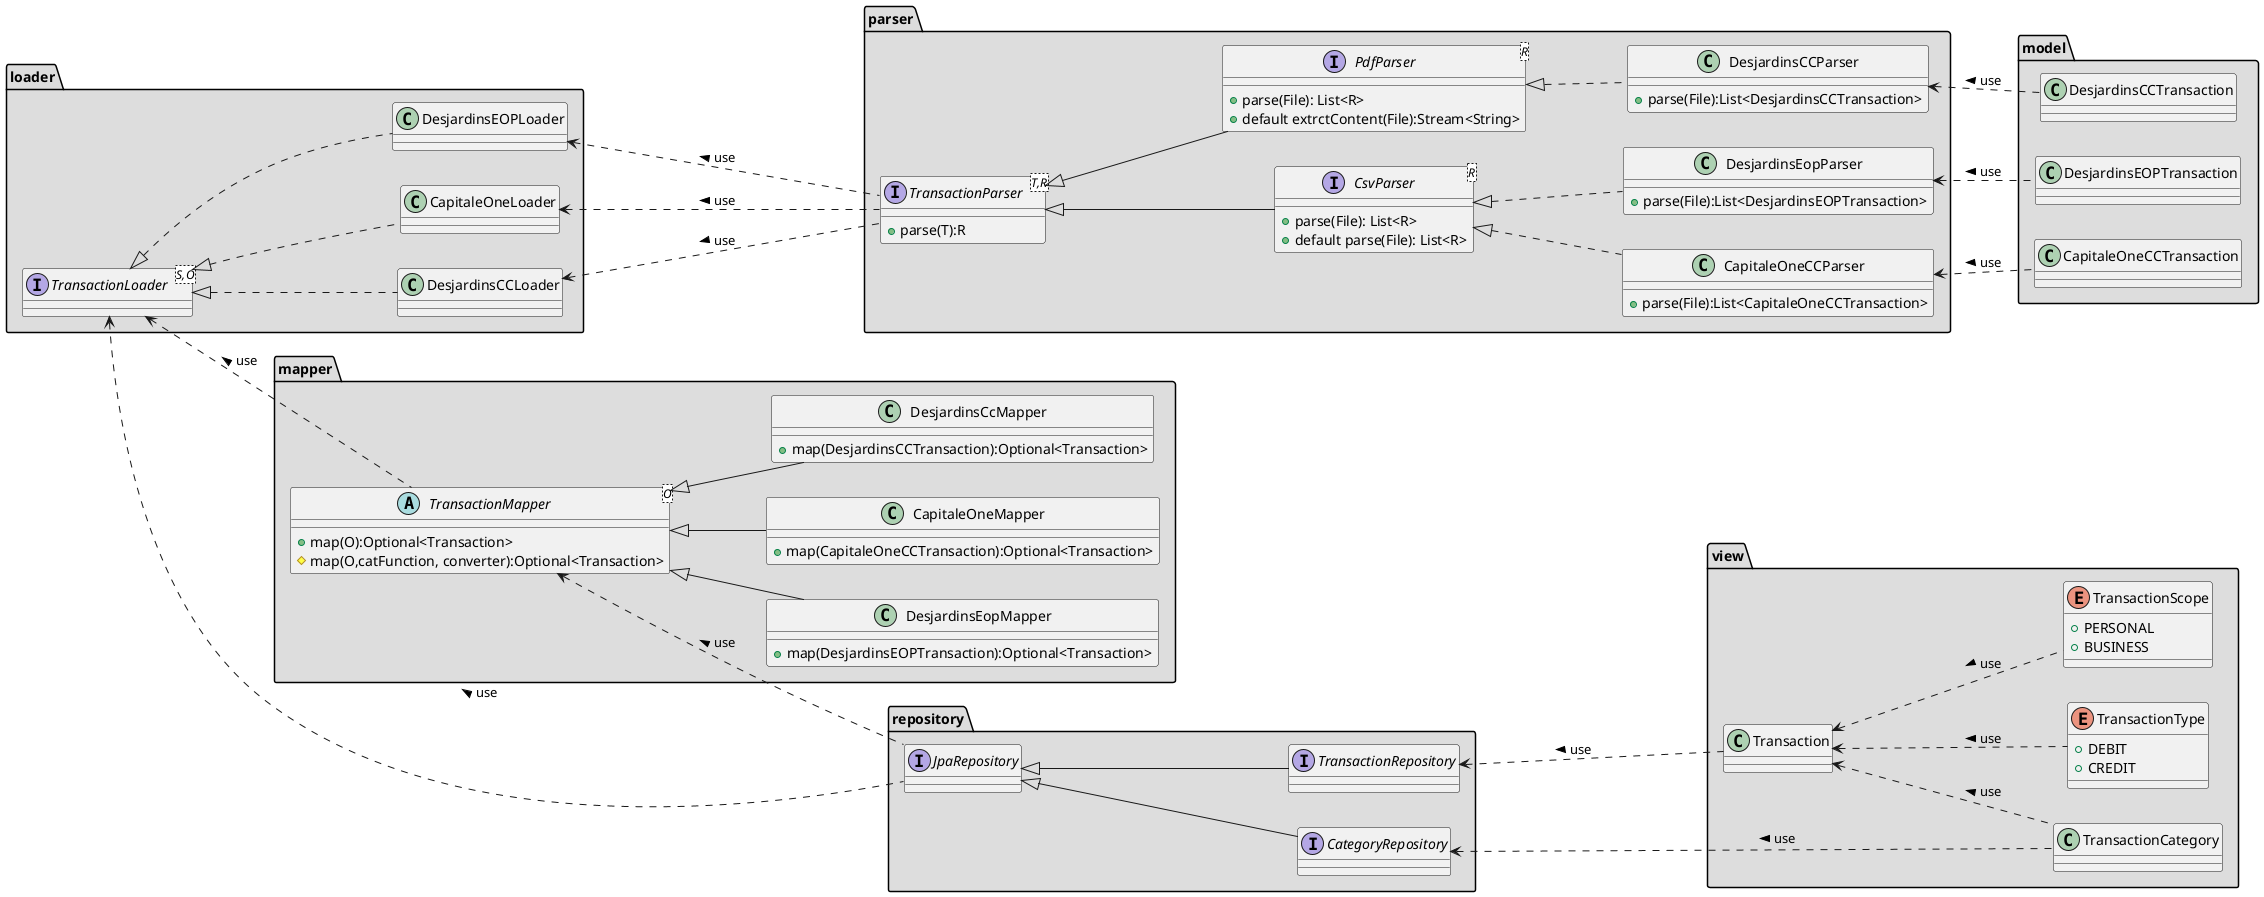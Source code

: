 @startuml
left to right direction
package loader #DDDDDD{
  interface TransactionLoader<S,O> {
  }
  class CapitaleOneLoader implements TransactionLoader {
  }
  class DesjardinsCCLoader implements TransactionLoader {
  }
  class DesjardinsEOPLoader implements TransactionLoader {
  }
}
package parser #DDDDDD{
interface TransactionParser<T,R> {
  +parse(T):R
}
interface CsvParser<R> extends TransactionParser {
  +parse(File): List<R>
  +default parse(File): List<R>
}
interface PdfParser<R> extends TransactionParser {
+parse(File): List<R>
+default extrctContent(File):Stream<String>
}
class CapitaleOneCCParser implements CsvParser{
 +parse(File):List<CapitaleOneCCTransaction>
}
class DesjardinsCCParser implements PdfParser {
 +parse(File):List<DesjardinsCCTransaction>
}
class DesjardinsEopParser implements CsvParser {
    +parse(File):List<DesjardinsEOPTransaction>
}
}
package repository #DDDDDD{
 interface TransactionRepository extends JpaRepository
 interface CategoryRepository extends JpaRepository
}
package model #DDDDDD{
class CapitaleOneCCTransaction
class DesjardinsCCTransaction
class DesjardinsEOPTransaction
}
package view #DDDDDD{
class Transaction
class TransactionCategory
enum TransactionType {
    +DEBIT
    +CREDIT
}
enum TransactionScope{
 +PERSONAL
 +BUSINESS
}
}
package mapper #DDDDDD {
 abstract class TransactionMapper<O> {
  +map(O):Optional<Transaction>
 #map(O,catFunction, converter):Optional<Transaction>
 }

 class CapitaleOneMapper extends TransactionMapper{
  +map(CapitaleOneCCTransaction):Optional<Transaction>
 }

 class DesjardinsCcMapper extends TransactionMapper {
 +map(DesjardinsCCTransaction):Optional<Transaction>
 }

 class DesjardinsEopMapper extends TransactionMapper {
    +map(DesjardinsEOPTransaction):Optional<Transaction>
 }
}

CapitaleOneLoader <..TransactionParser: use <
DesjardinsCCLoader <..TransactionParser: use <
DesjardinsEOPLoader <..TransactionParser: use <
CapitaleOneCCParser <..CapitaleOneCCTransaction: use <
DesjardinsCCParser <.. DesjardinsCCTransaction: use <
DesjardinsEopParser <.. DesjardinsEOPTransaction: use <
Transaction <..TransactionCategory: use <
Transaction <..TransactionType: use <
Transaction <..TransactionScope: use <
TransactionLoader <..JpaRepository: use <
TransactionRepository <..Transaction: use <
CategoryRepository <..TransactionCategory: use <
TransactionLoader <.. TransactionMapper: use <
TransactionMapper <.. JpaRepository: use <
@enduml